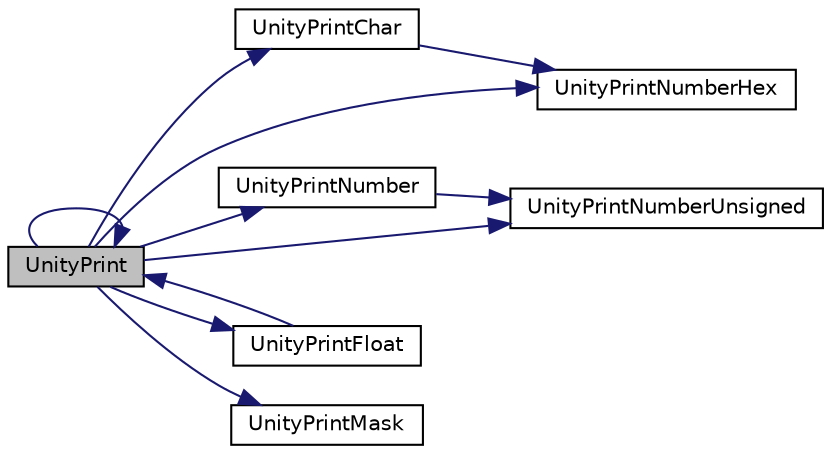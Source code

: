 digraph "UnityPrint"
{
  edge [fontname="Helvetica",fontsize="10",labelfontname="Helvetica",labelfontsize="10"];
  node [fontname="Helvetica",fontsize="10",shape=record];
  rankdir="LR";
  Node218 [label="UnityPrint",height=0.2,width=0.4,color="black", fillcolor="grey75", style="filled", fontcolor="black"];
  Node218 -> Node219 [color="midnightblue",fontsize="10",style="solid",fontname="Helvetica"];
  Node219 [label="UnityPrintChar",height=0.2,width=0.4,color="black", fillcolor="white", style="filled",URL="$unity_8c.html#aa3373f770c748cc1600d55cd8c7839c3"];
  Node219 -> Node220 [color="midnightblue",fontsize="10",style="solid",fontname="Helvetica"];
  Node220 [label="UnityPrintNumberHex",height=0.2,width=0.4,color="black", fillcolor="white", style="filled",URL="$unity_8c.html#ab5636c2c3e2d5ff0d89461e2323aa469"];
  Node218 -> Node221 [color="midnightblue",fontsize="10",style="solid",fontname="Helvetica"];
  Node221 [label="UnityPrintNumber",height=0.2,width=0.4,color="black", fillcolor="white", style="filled",URL="$unity_8c.html#a644211a214ab000dcabd5582c52e0313"];
  Node221 -> Node222 [color="midnightblue",fontsize="10",style="solid",fontname="Helvetica"];
  Node222 [label="UnityPrintNumberUnsigned",height=0.2,width=0.4,color="black", fillcolor="white", style="filled",URL="$unity_8c.html#a3ef388786e9a8e769d13af2601b592dc"];
  Node218 -> Node223 [color="midnightblue",fontsize="10",style="solid",fontname="Helvetica"];
  Node223 [label="UnityPrintFloat",height=0.2,width=0.4,color="black", fillcolor="white", style="filled",URL="$unity_8c.html#ac3d39bc0740a28949a2ba689588491c2"];
  Node223 -> Node218 [color="midnightblue",fontsize="10",style="solid",fontname="Helvetica"];
  Node218 -> Node222 [color="midnightblue",fontsize="10",style="solid",fontname="Helvetica"];
  Node218 -> Node224 [color="midnightblue",fontsize="10",style="solid",fontname="Helvetica"];
  Node224 [label="UnityPrintMask",height=0.2,width=0.4,color="black", fillcolor="white", style="filled",URL="$unity_8c.html#a207d5b3e2bfe8042b0505066ccd07c9b"];
  Node218 -> Node220 [color="midnightblue",fontsize="10",style="solid",fontname="Helvetica"];
  Node218 -> Node218 [color="midnightblue",fontsize="10",style="solid",fontname="Helvetica"];
}
